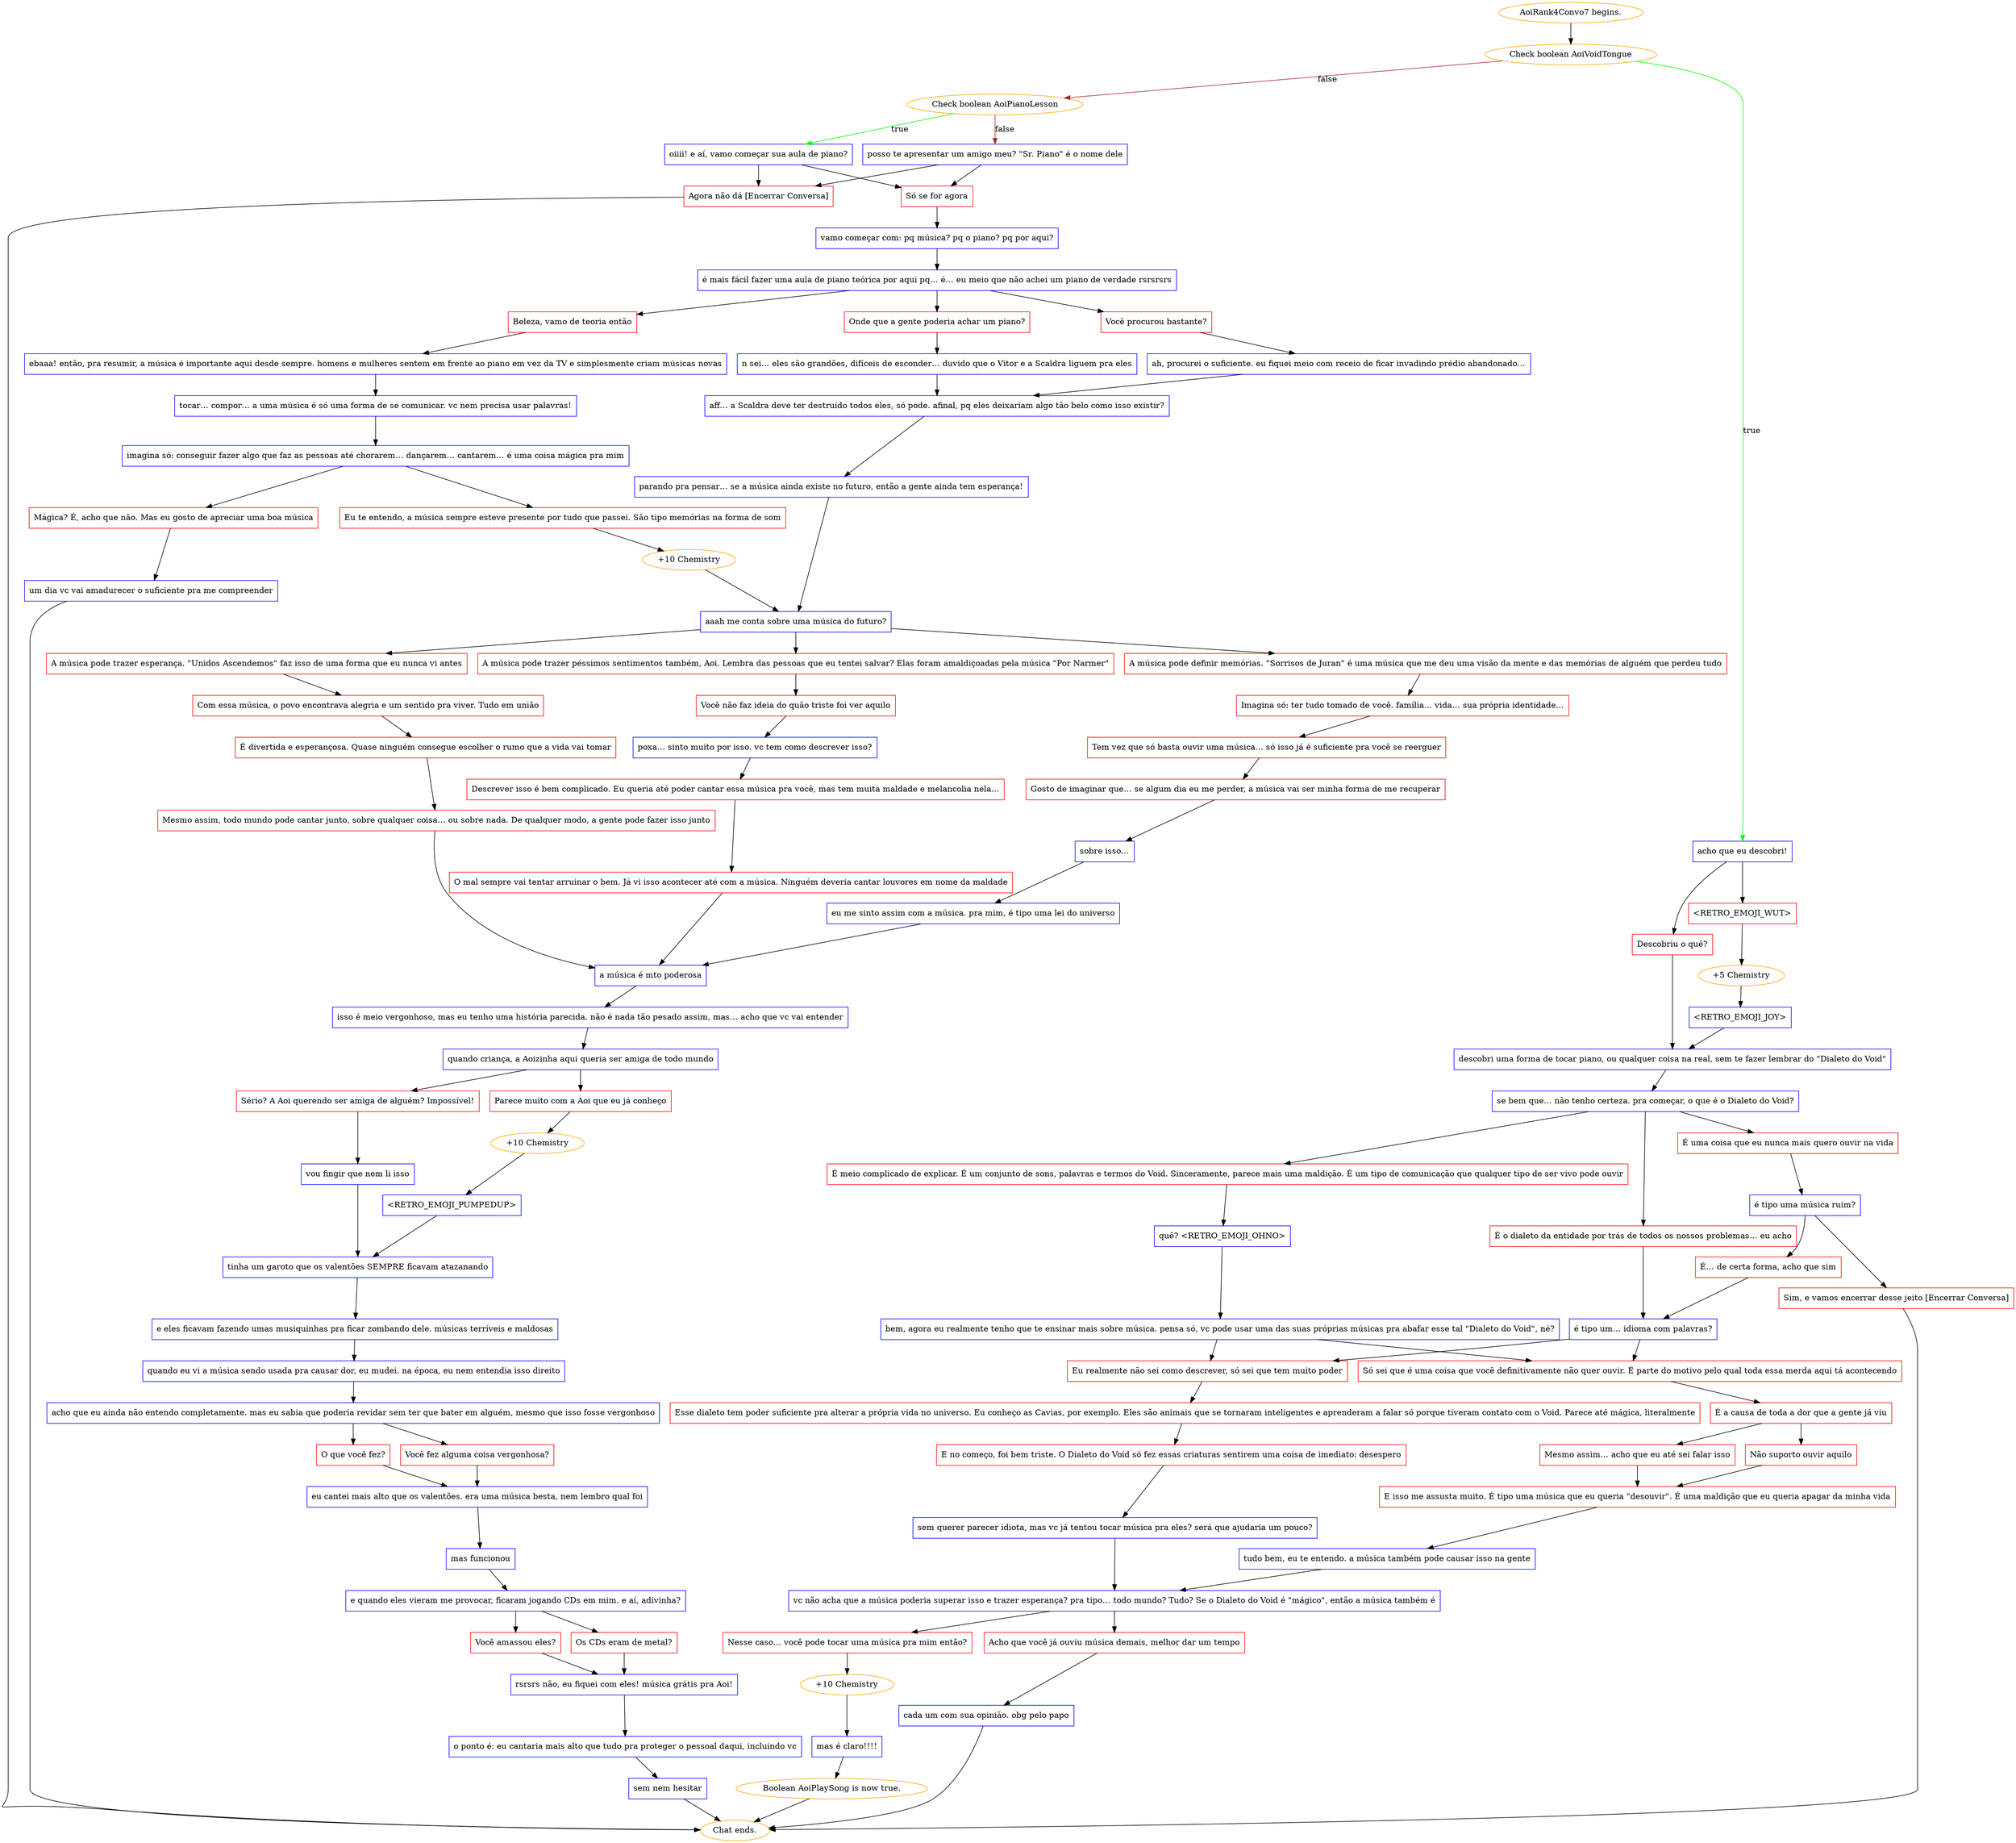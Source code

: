 digraph {
	"AoiRank4Convo7 begins." [color=orange];
		"AoiRank4Convo7 begins." -> j2536274314;
	j2536274314 [label="Check boolean AoiVoidTongue",color=orange];
		j2536274314 -> j2987324475 [label=true,color=green];
		j2536274314 -> j3819763007 [label=false,color=brown];
	j2987324475 [label="acho que eu descobri!",shape=box,color=blue];
		j2987324475 -> j1818589580;
		j2987324475 -> j194044356;
	j3819763007 [label="Check boolean AoiPianoLesson",color=orange];
		j3819763007 -> j1836450636 [label=true,color=green];
		j3819763007 -> j3059282180 [label=false,color=brown];
	j1818589580 [label="<RETRO_EMOJI_WUT>",shape=box,color=red];
		j1818589580 -> j1480331309;
	j194044356 [label="Descobriu o quê?",shape=box,color=red];
		j194044356 -> j857140192;
	j1836450636 [label="oiiii! e aí, vamo começar sua aula de piano?",shape=box,color=blue];
		j1836450636 -> j48613035;
		j1836450636 -> j1796756984;
	j3059282180 [label="posso te apresentar um amigo meu? \"Sr. Piano\" é o nome dele",shape=box,color=blue];
		j3059282180 -> j48613035;
		j3059282180 -> j1796756984;
	j1480331309 [label="+5 Chemistry",color=orange];
		j1480331309 -> j25567438;
	j857140192 [label="descobri uma forma de tocar piano, ou qualquer coisa na real, sem te fazer lembrar do \"Dialeto do Void\"",shape=box,color=blue];
		j857140192 -> j2423068775;
	j48613035 [label="Só se for agora",shape=box,color=red];
		j48613035 -> j3866153803;
	j1796756984 [label="Agora não dá [Encerrar Conversa]",shape=box,color=red];
		j1796756984 -> "Chat ends.";
	j25567438 [label="<RETRO_EMOJI_JOY>",shape=box,color=blue];
		j25567438 -> j857140192;
	j2423068775 [label="se bem que… não tenho certeza. pra começar, o que é o Dialeto do Void?",shape=box,color=blue];
		j2423068775 -> j4207641430;
		j2423068775 -> j2746022597;
		j2423068775 -> j2551402524;
	j3866153803 [label="vamo começar com: pq música? pq o piano? pq por aqui?",shape=box,color=blue];
		j3866153803 -> j4110703824;
	"Chat ends." [color=orange];
	j4207641430 [label="É meio complicado de explicar. É um conjunto de sons, palavras e termos do Void. Sinceramente, parece mais uma maldição. É um tipo de comunicação que qualquer tipo de ser vivo pode ouvir",shape=box,color=red];
		j4207641430 -> j691940010;
	j2746022597 [label="É uma coisa que eu nunca mais quero ouvir na vida",shape=box,color=red];
		j2746022597 -> j289454351;
	j2551402524 [label="É o dialeto da entidade por trás de todos os nossos problemas… eu acho",shape=box,color=red];
		j2551402524 -> j1599303755;
	j4110703824 [label="é mais fácil fazer uma aula de piano teórica por aqui pq… é… eu meio que não achei um piano de verdade rsrsrsrs",shape=box,color=blue];
		j4110703824 -> j4237961911;
		j4110703824 -> j486436507;
		j4110703824 -> j3595576590;
	j691940010 [label="quê? <RETRO_EMOJI_OHNO>",shape=box,color=blue];
		j691940010 -> j4184959999;
	j289454351 [label="é tipo uma música ruim?",shape=box,color=blue];
		j289454351 -> j1302463556;
		j289454351 -> j1578926029;
	j1599303755 [label="é tipo um… idioma com palavras?",shape=box,color=blue];
		j1599303755 -> j2036090063;
		j1599303755 -> j3985429720;
	j4237961911 [label="Beleza, vamo de teoria então",shape=box,color=red];
		j4237961911 -> j23673472;
	j486436507 [label="Você procurou bastante?",shape=box,color=red];
		j486436507 -> j2799961612;
	j3595576590 [label="Onde que a gente poderia achar um piano?",shape=box,color=red];
		j3595576590 -> j1522842194;
	j4184959999 [label="bem, agora eu realmente tenho que te ensinar mais sobre música. pensa só, vc pode usar uma das suas próprias músicas pra abafar esse tal \"Dialeto do Void\", né?",shape=box,color=blue];
		j4184959999 -> j2036090063;
		j4184959999 -> j3985429720;
	j1302463556 [label="Sim, e vamos encerrar desse jeito [Encerrar Conversa]",shape=box,color=red];
		j1302463556 -> "Chat ends.";
	j1578926029 [label="É… de certa forma, acho que sim",shape=box,color=red];
		j1578926029 -> j1599303755;
	j2036090063 [label="Eu realmente não sei como descrever, só sei que tem muito poder",shape=box,color=red];
		j2036090063 -> j4014534627;
	j3985429720 [label="Só sei que é uma coisa que você definitivamente não quer ouvir. É parte do motivo pelo qual toda essa merda aqui tá acontecendo",shape=box,color=red];
		j3985429720 -> j567679098;
	j23673472 [label="ebaaa! então, pra resumir, a música é importante aqui desde sempre. homens e mulheres sentem em frente ao piano em vez da TV e simplesmente criam músicas novas",shape=box,color=blue];
		j23673472 -> j2302823499;
	j2799961612 [label="ah, procurei o suficiente. eu fiquei meio com receio de ficar invadindo prédio abandonado…",shape=box,color=blue];
		j2799961612 -> j1928758961;
	j1522842194 [label="n sei… eles são grandões, difíceis de esconder… duvido que o Vitor e a Scaldra liguem pra eles",shape=box,color=blue];
		j1522842194 -> j1928758961;
	j4014534627 [label="Esse dialeto tem poder suficiente pra alterar a própria vida no universo. Eu conheço as Cavias, por exemplo. Eles são animais que se tornaram inteligentes e aprenderam a falar só porque tiveram contato com o Void. Parece até mágica, literalmente",shape=box,color=red];
		j4014534627 -> j1847190590;
	j567679098 [label="É a causa de toda a dor que a gente já viu",shape=box,color=red];
		j567679098 -> j2434359455;
		j567679098 -> j2420701395;
	j2302823499 [label="tocar… compor… a uma música é só uma forma de se comunicar. vc nem precisa usar palavras!",shape=box,color=blue];
		j2302823499 -> j1768777797;
	j1928758961 [label="aff… a Scaldra deve ter destruído todos eles, só pode. afinal, pq eles deixariam algo tão belo como isso existir?",shape=box,color=blue];
		j1928758961 -> j3453210551;
	j1847190590 [label="E no começo, foi bem triste. O Dialeto do Void só fez essas criaturas sentirem uma coisa de imediato: desespero",shape=box,color=red];
		j1847190590 -> j4117846203;
	j2434359455 [label="Não suporto ouvir aquilo",shape=box,color=red];
		j2434359455 -> j1680117738;
	j2420701395 [label="Mesmo assim… acho que eu até sei falar isso",shape=box,color=red];
		j2420701395 -> j1680117738;
	j1768777797 [label="imagina só: conseguir fazer algo que faz as pessoas até chorarem… dançarem… cantarem… é uma coisa mágica pra mim",shape=box,color=blue];
		j1768777797 -> j954180730;
		j1768777797 -> j2999806197;
	j3453210551 [label="parando pra pensar… se a música ainda existe no futuro, então a gente ainda tem esperança!",shape=box,color=blue];
		j3453210551 -> j4168600153;
	j4117846203 [label="sem querer parecer idiota, mas vc já tentou tocar música pra eles? será que ajudaria um pouco?",shape=box,color=blue];
		j4117846203 -> j880015300;
	j1680117738 [label="E isso me assusta muito. É tipo uma música que eu queria \"desouvir\". É uma maldição que eu queria apagar da minha vida",shape=box,color=red];
		j1680117738 -> j193121523;
	j954180730 [label="Mágica? É, acho que não. Mas eu gosto de apreciar uma boa música",shape=box,color=red];
		j954180730 -> j29907702;
	j2999806197 [label="Eu te entendo, a música sempre esteve presente por tudo que passei. São tipo memórias na forma de som",shape=box,color=red];
		j2999806197 -> j3881295912;
	j4168600153 [label="aaah me conta sobre uma música do futuro?",shape=box,color=blue];
		j4168600153 -> j3730720018;
		j4168600153 -> j764656806;
		j4168600153 -> j1838485842;
	j880015300 [label="vc não acha que a música poderia superar isso e trazer esperança? pra tipo… todo mundo? Tudo? Se o Dialeto do Void é \"mágico\", então a música também é",shape=box,color=blue];
		j880015300 -> j4293051986;
		j880015300 -> j2579135666;
	j193121523 [label="tudo bem, eu te entendo. a música também pode causar isso na gente",shape=box,color=blue];
		j193121523 -> j880015300;
	j29907702 [label="um dia vc vai amadurecer o suficiente pra me compreender",shape=box,color=blue];
		j29907702 -> "Chat ends.";
	j3881295912 [label="+10 Chemistry",color=orange];
		j3881295912 -> j4168600153;
	j3730720018 [label="A música pode definir memórias. \"Sorrisos de Juran\" é uma música que me deu uma visão da mente e das memórias de alguém que perdeu tudo",shape=box,color=red];
		j3730720018 -> j1848745847;
	j764656806 [label="A música pode trazer esperança. \"Unidos Ascendemos\" faz isso de uma forma que eu nunca vi antes",shape=box,color=red];
		j764656806 -> j149281426;
	j1838485842 [label="A música pode trazer péssimos sentimentos também, Aoi. Lembra das pessoas que eu tentei salvar? Elas foram amaldiçoadas pela música \"Por Narmer\"",shape=box,color=red];
		j1838485842 -> j3359024979;
	j4293051986 [label="Nesse caso… você pode tocar uma música pra mim então?",shape=box,color=red];
		j4293051986 -> j3950068130;
	j2579135666 [label="Acho que você já ouviu música demais, melhor dar um tempo",shape=box,color=red];
		j2579135666 -> j608403663;
	j1848745847 [label="Imagina só: ter tudo tomado de você. família… vida… sua própria identidade…",shape=box,color=red];
		j1848745847 -> j833608244;
	j149281426 [label="Com essa música, o povo encontrava alegria e um sentido pra viver. Tudo em união",shape=box,color=red];
		j149281426 -> j2041088647;
	j3359024979 [label="Você não faz ideia do quão triste foi ver aquilo",shape=box,color=red];
		j3359024979 -> j2350806698;
	j3950068130 [label="+10 Chemistry",color=orange];
		j3950068130 -> j1975888077;
	j608403663 [label="cada um com sua opinião. obg pelo papo",shape=box,color=blue];
		j608403663 -> "Chat ends.";
	j833608244 [label="Tem vez que só basta ouvir uma música… só isso já é suficiente pra você se reerguer",shape=box,color=red];
		j833608244 -> j3667264321;
	j2041088647 [label="É divertida e esperançosa. Quase ninguém consegue escolher o rumo que a vida vai tomar",shape=box,color=red];
		j2041088647 -> j1280038277;
	j2350806698 [label="poxa… sinto muito por isso. vc tem como descrever isso?",shape=box,color=blue];
		j2350806698 -> j2375201917;
	j1975888077 [label="mas é claro!!!!",shape=box,color=blue];
		j1975888077 -> j4141513296;
	j3667264321 [label="Gosto de imaginar que… se algum dia eu me perder, a música vai ser minha forma de me recuperar",shape=box,color=red];
		j3667264321 -> j1079076032;
	j1280038277 [label="Mesmo assim, todo mundo pode cantar junto, sobre qualquer coisa… ou sobre nada. De qualquer modo, a gente pode fazer isso junto",shape=box,color=red];
		j1280038277 -> j3771322502;
	j2375201917 [label="Descrever isso é bem complicado. Eu queria até poder cantar essa música pra você, mas tem muita maldade e melancolia nela…",shape=box,color=red];
		j2375201917 -> j923439892;
	j4141513296 [label="Boolean AoiPlaySong is now true.",color=orange];
		j4141513296 -> "Chat ends.";
	j1079076032 [label="sobre isso…",shape=box,color=blue];
		j1079076032 -> j3682420326;
	j3771322502 [label="a música é mto poderosa",shape=box,color=blue];
		j3771322502 -> j187951651;
	j923439892 [label="O mal sempre vai tentar arruinar o bem. Já vi isso acontecer até com a música. Ninguém deveria cantar louvores em nome da maldade",shape=box,color=red];
		j923439892 -> j3771322502;
	j3682420326 [label="eu me sinto assim com a música. pra mim, é tipo uma lei do universo",shape=box,color=blue];
		j3682420326 -> j3771322502;
	j187951651 [label="isso é meio vergonhoso, mas eu tenho uma história parecida. não é nada tão pesado assim, mas… acho que vc vai entender",shape=box,color=blue];
		j187951651 -> j267741600;
	j267741600 [label="quando criança, a Aoizinha aqui queria ser amiga de todo mundo",shape=box,color=blue];
		j267741600 -> j781108749;
		j267741600 -> j1556985265;
	j781108749 [label="Parece muito com a Aoi que eu já conheço",shape=box,color=red];
		j781108749 -> j2355300542;
	j1556985265 [label="Sério? A Aoi querendo ser amiga de alguém? Impossível!",shape=box,color=red];
		j1556985265 -> j970335743;
	j2355300542 [label="+10 Chemistry",color=orange];
		j2355300542 -> j247427633;
	j970335743 [label="vou fingir que nem li isso",shape=box,color=blue];
		j970335743 -> j3236132679;
	j247427633 [label="<RETRO_EMOJI_PUMPEDUP>",shape=box,color=blue];
		j247427633 -> j3236132679;
	j3236132679 [label="tinha um garoto que os valentões SEMPRE ficavam atazanando",shape=box,color=blue];
		j3236132679 -> j711484783;
	j711484783 [label="e eles ficavam fazendo umas musiquinhas pra ficar zombando dele. músicas terríveis e maldosas",shape=box,color=blue];
		j711484783 -> j1145982518;
	j1145982518 [label="quando eu vi a música sendo usada pra causar dor, eu mudei. na época, eu nem entendia isso direito",shape=box,color=blue];
		j1145982518 -> j1579350489;
	j1579350489 [label="acho que eu ainda não entendo completamente. mas eu sabia que poderia revidar sem ter que bater em alguém, mesmo que isso fosse vergonhoso",shape=box,color=blue];
		j1579350489 -> j4274421995;
		j1579350489 -> j105379523;
	j4274421995 [label="O que você fez?",shape=box,color=red];
		j4274421995 -> j190030806;
	j105379523 [label="Você fez alguma coisa vergonhosa?",shape=box,color=red];
		j105379523 -> j190030806;
	j190030806 [label="eu cantei mais alto que os valentões. era uma música besta, nem lembro qual foi",shape=box,color=blue];
		j190030806 -> j652574137;
	j652574137 [label="mas funcionou",shape=box,color=blue];
		j652574137 -> j1547906544;
	j1547906544 [label="e quando eles vieram me provocar, ficaram jogando CDs em mim. e aí, adivinha?",shape=box,color=blue];
		j1547906544 -> j3514931287;
		j1547906544 -> j243291093;
	j3514931287 [label="Os CDs eram de metal?",shape=box,color=red];
		j3514931287 -> j3651862405;
	j243291093 [label="Você amassou eles?",shape=box,color=red];
		j243291093 -> j3651862405;
	j3651862405 [label="rsrsrs não, eu fiquei com eles! música grátis pra Aoi!",shape=box,color=blue];
		j3651862405 -> j3984872558;
	j3984872558 [label="o ponto é: eu cantaria mais alto que tudo pra proteger o pessoal daqui, incluindo vc",shape=box,color=blue];
		j3984872558 -> j1924414725;
	j1924414725 [label="sem nem hesitar",shape=box,color=blue];
		j1924414725 -> "Chat ends.";
}